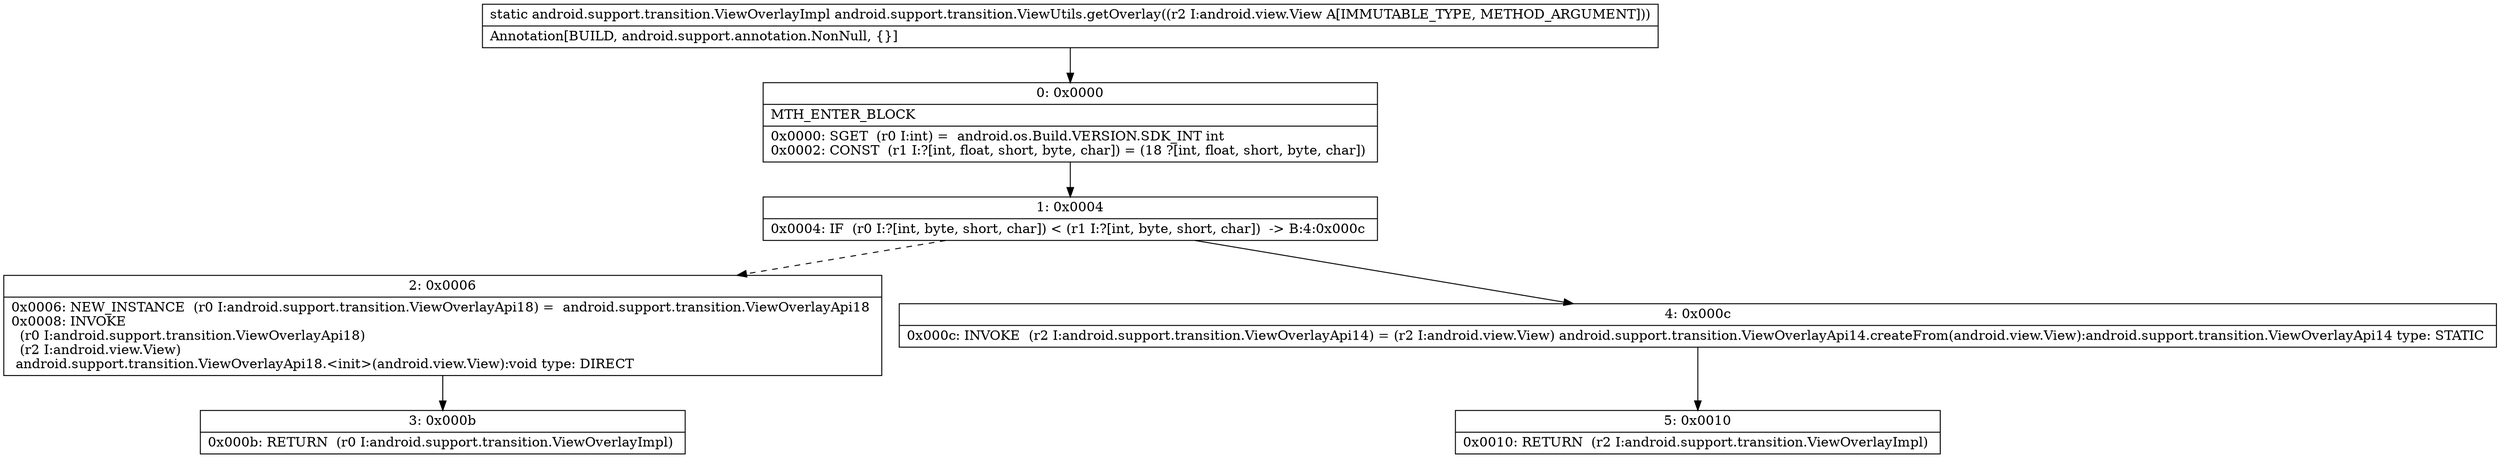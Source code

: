 digraph "CFG forandroid.support.transition.ViewUtils.getOverlay(Landroid\/view\/View;)Landroid\/support\/transition\/ViewOverlayImpl;" {
Node_0 [shape=record,label="{0\:\ 0x0000|MTH_ENTER_BLOCK\l|0x0000: SGET  (r0 I:int) =  android.os.Build.VERSION.SDK_INT int \l0x0002: CONST  (r1 I:?[int, float, short, byte, char]) = (18 ?[int, float, short, byte, char]) \l}"];
Node_1 [shape=record,label="{1\:\ 0x0004|0x0004: IF  (r0 I:?[int, byte, short, char]) \< (r1 I:?[int, byte, short, char])  \-\> B:4:0x000c \l}"];
Node_2 [shape=record,label="{2\:\ 0x0006|0x0006: NEW_INSTANCE  (r0 I:android.support.transition.ViewOverlayApi18) =  android.support.transition.ViewOverlayApi18 \l0x0008: INVOKE  \l  (r0 I:android.support.transition.ViewOverlayApi18)\l  (r2 I:android.view.View)\l android.support.transition.ViewOverlayApi18.\<init\>(android.view.View):void type: DIRECT \l}"];
Node_3 [shape=record,label="{3\:\ 0x000b|0x000b: RETURN  (r0 I:android.support.transition.ViewOverlayImpl) \l}"];
Node_4 [shape=record,label="{4\:\ 0x000c|0x000c: INVOKE  (r2 I:android.support.transition.ViewOverlayApi14) = (r2 I:android.view.View) android.support.transition.ViewOverlayApi14.createFrom(android.view.View):android.support.transition.ViewOverlayApi14 type: STATIC \l}"];
Node_5 [shape=record,label="{5\:\ 0x0010|0x0010: RETURN  (r2 I:android.support.transition.ViewOverlayImpl) \l}"];
MethodNode[shape=record,label="{static android.support.transition.ViewOverlayImpl android.support.transition.ViewUtils.getOverlay((r2 I:android.view.View A[IMMUTABLE_TYPE, METHOD_ARGUMENT]))  | Annotation[BUILD, android.support.annotation.NonNull, \{\}]\l}"];
MethodNode -> Node_0;
Node_0 -> Node_1;
Node_1 -> Node_2[style=dashed];
Node_1 -> Node_4;
Node_2 -> Node_3;
Node_4 -> Node_5;
}

